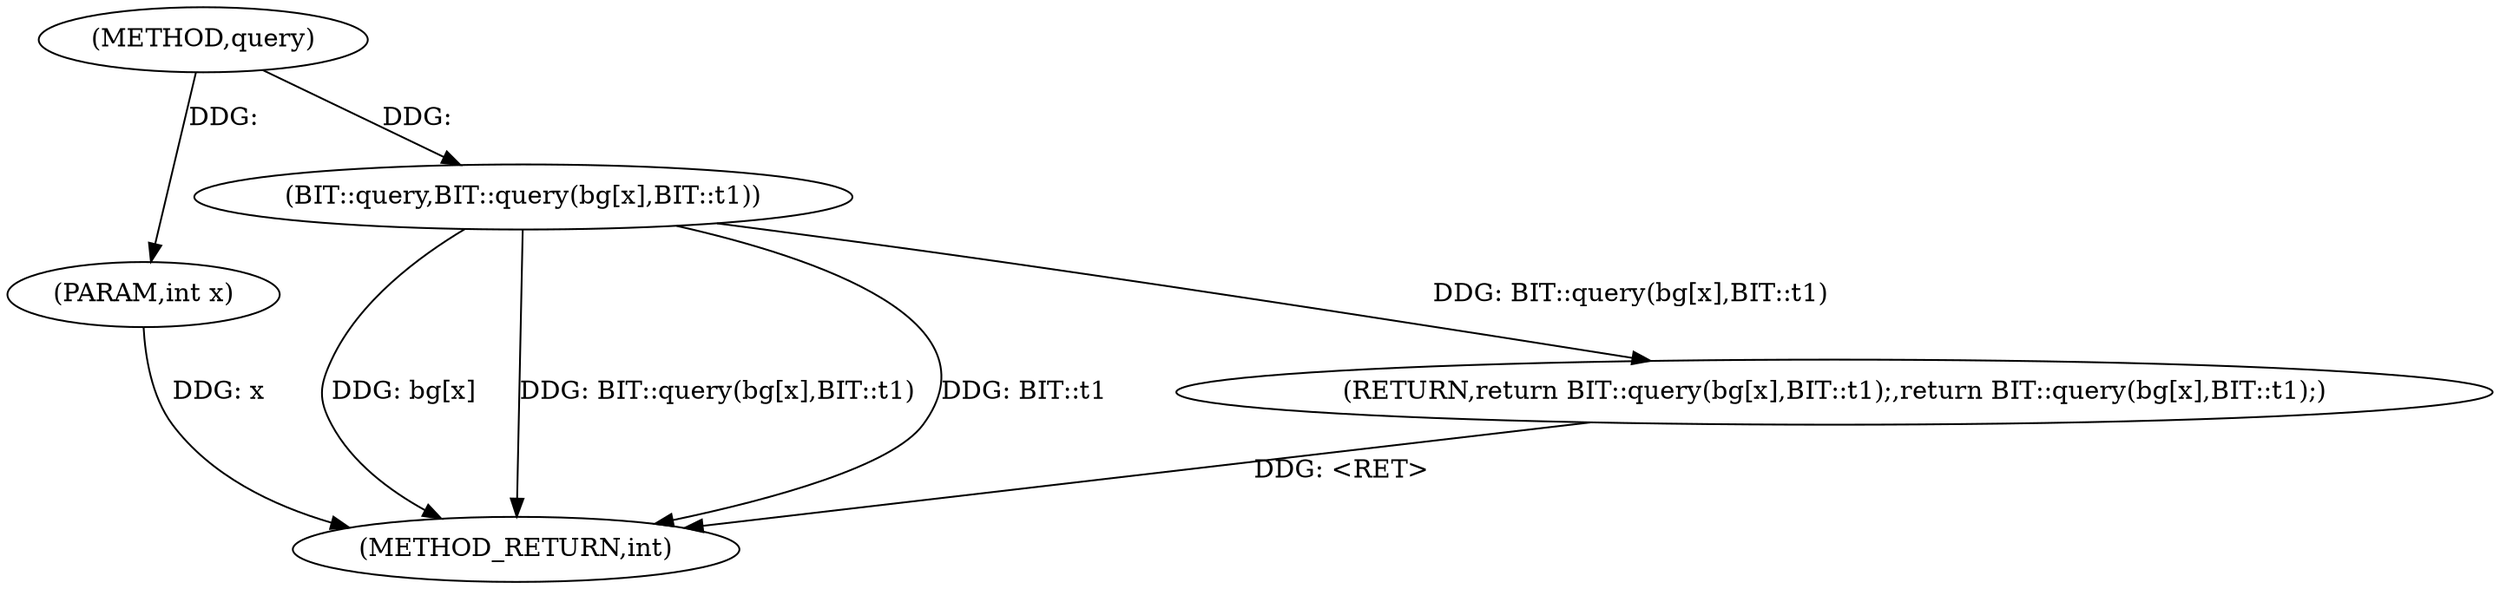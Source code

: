 digraph "query" {  
"1000612" [label = "(METHOD,query)" ]
"1000621" [label = "(METHOD_RETURN,int)" ]
"1000613" [label = "(PARAM,int x)" ]
"1000615" [label = "(RETURN,return BIT::query(bg[x],BIT::t1);,return BIT::query(bg[x],BIT::t1);)" ]
"1000616" [label = "(BIT::query,BIT::query(bg[x],BIT::t1))" ]
  "1000613" -> "1000621"  [ label = "DDG: x"] 
  "1000616" -> "1000621"  [ label = "DDG: bg[x]"] 
  "1000616" -> "1000621"  [ label = "DDG: BIT::query(bg[x],BIT::t1)"] 
  "1000615" -> "1000621"  [ label = "DDG: <RET>"] 
  "1000616" -> "1000621"  [ label = "DDG: BIT::t1"] 
  "1000612" -> "1000613"  [ label = "DDG: "] 
  "1000616" -> "1000615"  [ label = "DDG: BIT::query(bg[x],BIT::t1)"] 
  "1000612" -> "1000616"  [ label = "DDG: "] 
}
